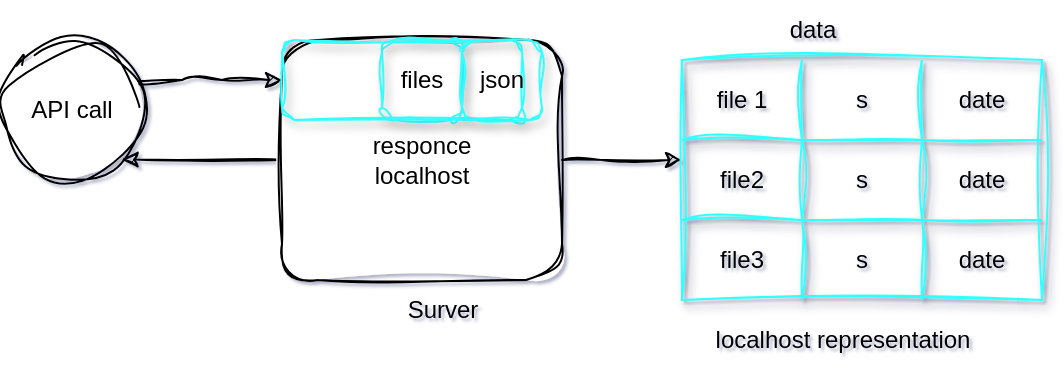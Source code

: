 <mxfile>
    <diagram id="ofIr5FCd5VW9qvwyhp_p" name="Page-1">
        <mxGraphModel dx="362" dy="307" grid="1" gridSize="10" guides="1" tooltips="1" connect="0" arrows="0" fold="1" page="1" pageScale="1" pageWidth="1100" pageHeight="850" background="none" math="0" shadow="1">
            <root>
                <mxCell id="0"/>
                <mxCell id="1" parent="0"/>
                <mxCell id="17" style="edgeStyle=none;html=1;exitX=0;exitY=0.5;exitDx=0;exitDy=0;entryX=1;entryY=1;entryDx=0;entryDy=0;sketch=1;curveFitting=1;jiggle=2;" edge="1" parent="1" source="7" target="9">
                    <mxGeometry relative="1" as="geometry"/>
                </mxCell>
                <mxCell id="28" style="edgeStyle=none;html=1;exitX=1;exitY=0.5;exitDx=0;exitDy=0;sketch=1;curveFitting=1;jiggle=2;" edge="1" parent="1" source="7">
                    <mxGeometry relative="1" as="geometry">
                        <mxPoint x="380" y="90" as="targetPoint"/>
                    </mxGeometry>
                </mxCell>
                <mxCell id="7" value="responce&lt;br&gt;localhost" style="whiteSpace=wrap;html=1;rounded=1;sketch=1;curveFitting=1;jiggle=2;" vertex="1" parent="1">
                    <mxGeometry x="180" y="30" width="140" height="120" as="geometry"/>
                </mxCell>
                <mxCell id="11" style="edgeStyle=none;html=1;sketch=1;curveFitting=1;jiggle=2;" edge="1" parent="1">
                    <mxGeometry relative="1" as="geometry">
                        <mxPoint x="100" y="50" as="sourcePoint"/>
                        <mxPoint x="180" y="50" as="targetPoint"/>
                        <Array as="points">
                            <mxPoint x="140" y="50"/>
                        </Array>
                    </mxGeometry>
                </mxCell>
                <mxCell id="9" value="API call" style="ellipse;whiteSpace=wrap;html=1;rounded=1;sketch=1;curveFitting=1;jiggle=2;" vertex="1" parent="1">
                    <mxGeometry x="40" y="30" width="70" height="70" as="geometry"/>
                </mxCell>
                <mxCell id="20" value="files" style="whiteSpace=wrap;html=1;shadow=1;strokeColor=#33FFFF;fillColor=none;rounded=1;sketch=1;curveFitting=1;jiggle=2;" vertex="1" parent="1">
                    <mxGeometry x="230" y="30" width="40" height="40" as="geometry"/>
                </mxCell>
                <mxCell id="21" value="" style="whiteSpace=wrap;html=1;fillColor=none;strokeColor=#33FFFF;shadow=1;rounded=1;sketch=1;curveFitting=1;jiggle=2;" vertex="1" parent="1">
                    <mxGeometry x="180" y="30" width="120" height="40" as="geometry"/>
                </mxCell>
                <mxCell id="26" value="json" style="whiteSpace=wrap;html=1;shadow=1;strokeColor=#33FFFF;fillColor=none;rounded=1;sketch=1;curveFitting=1;jiggle=2;" vertex="1" parent="1">
                    <mxGeometry x="270" y="30" width="40" height="40" as="geometry"/>
                </mxCell>
                <mxCell id="50" value="" style="shape=table;startSize=0;container=1;collapsible=0;childLayout=tableLayout;shadow=1;strokeColor=#33FFFF;fillColor=none;rounded=1;sketch=1;curveFitting=1;jiggle=2;" vertex="1" parent="1">
                    <mxGeometry x="380" y="40" width="180" height="120" as="geometry"/>
                </mxCell>
                <mxCell id="51" value="" style="shape=tableRow;horizontal=0;startSize=0;swimlaneHead=0;swimlaneBody=0;top=0;left=0;bottom=0;right=0;collapsible=0;dropTarget=0;fillColor=none;points=[[0,0.5],[1,0.5]];portConstraint=eastwest;shadow=1;strokeColor=#33FFFF;rounded=1;sketch=1;curveFitting=1;jiggle=2;" vertex="1" parent="50">
                    <mxGeometry width="180" height="40" as="geometry"/>
                </mxCell>
                <mxCell id="52" value="file 1" style="shape=partialRectangle;html=1;whiteSpace=wrap;connectable=0;overflow=hidden;fillColor=none;top=0;left=0;bottom=0;right=0;pointerEvents=1;shadow=1;strokeColor=#33FFFF;rounded=1;sketch=1;curveFitting=1;jiggle=2;" vertex="1" parent="51">
                    <mxGeometry width="60" height="40" as="geometry">
                        <mxRectangle width="60" height="40" as="alternateBounds"/>
                    </mxGeometry>
                </mxCell>
                <mxCell id="53" value="s" style="shape=partialRectangle;html=1;whiteSpace=wrap;connectable=0;overflow=hidden;fillColor=none;top=0;left=0;bottom=0;right=0;pointerEvents=1;shadow=1;strokeColor=#33FFFF;rounded=1;sketch=1;curveFitting=1;jiggle=2;" vertex="1" parent="51">
                    <mxGeometry x="60" width="60" height="40" as="geometry">
                        <mxRectangle width="60" height="40" as="alternateBounds"/>
                    </mxGeometry>
                </mxCell>
                <mxCell id="54" value="date" style="shape=partialRectangle;html=1;whiteSpace=wrap;connectable=0;overflow=hidden;fillColor=none;top=0;left=0;bottom=0;right=0;pointerEvents=1;shadow=1;strokeColor=#33FFFF;rounded=1;sketch=1;curveFitting=1;jiggle=2;" vertex="1" parent="51">
                    <mxGeometry x="120" width="60" height="40" as="geometry">
                        <mxRectangle width="60" height="40" as="alternateBounds"/>
                    </mxGeometry>
                </mxCell>
                <mxCell id="55" value="" style="shape=tableRow;horizontal=0;startSize=0;swimlaneHead=0;swimlaneBody=0;top=0;left=0;bottom=0;right=0;collapsible=0;dropTarget=0;fillColor=none;points=[[0,0.5],[1,0.5]];portConstraint=eastwest;shadow=1;strokeColor=#33FFFF;rounded=1;sketch=1;curveFitting=1;jiggle=2;" vertex="1" parent="50">
                    <mxGeometry y="40" width="180" height="40" as="geometry"/>
                </mxCell>
                <mxCell id="56" value="file2" style="shape=partialRectangle;html=1;whiteSpace=wrap;connectable=0;overflow=hidden;fillColor=none;top=0;left=0;bottom=0;right=0;pointerEvents=1;shadow=1;strokeColor=#33FFFF;rounded=1;sketch=1;curveFitting=1;jiggle=2;" vertex="1" parent="55">
                    <mxGeometry width="60" height="40" as="geometry">
                        <mxRectangle width="60" height="40" as="alternateBounds"/>
                    </mxGeometry>
                </mxCell>
                <mxCell id="57" value="s" style="shape=partialRectangle;html=1;whiteSpace=wrap;connectable=0;overflow=hidden;fillColor=none;top=0;left=0;bottom=0;right=0;pointerEvents=1;shadow=1;strokeColor=#33FFFF;rounded=1;sketch=1;curveFitting=1;jiggle=2;" vertex="1" parent="55">
                    <mxGeometry x="60" width="60" height="40" as="geometry">
                        <mxRectangle width="60" height="40" as="alternateBounds"/>
                    </mxGeometry>
                </mxCell>
                <mxCell id="58" value="date" style="shape=partialRectangle;html=1;whiteSpace=wrap;connectable=0;overflow=hidden;fillColor=none;top=0;left=0;bottom=0;right=0;pointerEvents=1;shadow=1;strokeColor=#33FFFF;rounded=1;sketch=1;curveFitting=1;jiggle=2;" vertex="1" parent="55">
                    <mxGeometry x="120" width="60" height="40" as="geometry">
                        <mxRectangle width="60" height="40" as="alternateBounds"/>
                    </mxGeometry>
                </mxCell>
                <mxCell id="59" value="" style="shape=tableRow;horizontal=0;startSize=0;swimlaneHead=0;swimlaneBody=0;top=0;left=0;bottom=0;right=0;collapsible=0;dropTarget=0;fillColor=none;points=[[0,0.5],[1,0.5]];portConstraint=eastwest;shadow=1;strokeColor=#33FFFF;rounded=1;sketch=1;curveFitting=1;jiggle=2;" vertex="1" parent="50">
                    <mxGeometry y="80" width="180" height="40" as="geometry"/>
                </mxCell>
                <mxCell id="60" value="file3" style="shape=partialRectangle;html=1;whiteSpace=wrap;connectable=0;overflow=hidden;fillColor=none;top=0;left=0;bottom=0;right=0;pointerEvents=1;shadow=1;strokeColor=#33FFFF;rounded=1;sketch=1;curveFitting=1;jiggle=2;" vertex="1" parent="59">
                    <mxGeometry width="60" height="40" as="geometry">
                        <mxRectangle width="60" height="40" as="alternateBounds"/>
                    </mxGeometry>
                </mxCell>
                <mxCell id="61" value="s" style="shape=partialRectangle;html=1;whiteSpace=wrap;connectable=0;overflow=hidden;fillColor=none;top=0;left=0;bottom=0;right=0;pointerEvents=1;shadow=1;strokeColor=#33FFFF;rounded=1;sketch=1;curveFitting=1;jiggle=2;" vertex="1" parent="59">
                    <mxGeometry x="60" width="60" height="40" as="geometry">
                        <mxRectangle width="60" height="40" as="alternateBounds"/>
                    </mxGeometry>
                </mxCell>
                <mxCell id="62" value="date" style="shape=partialRectangle;html=1;whiteSpace=wrap;connectable=0;overflow=hidden;fillColor=none;top=0;left=0;bottom=0;right=0;pointerEvents=1;shadow=1;strokeColor=#33FFFF;rounded=1;sketch=1;curveFitting=1;jiggle=2;" vertex="1" parent="59">
                    <mxGeometry x="120" width="60" height="40" as="geometry">
                        <mxRectangle width="60" height="40" as="alternateBounds"/>
                    </mxGeometry>
                </mxCell>
                <mxCell id="63" value="data" style="text;html=1;align=center;verticalAlign=middle;resizable=0;points=[];autosize=1;strokeColor=none;fillColor=none;rounded=1;sketch=1;curveFitting=1;jiggle=2;" vertex="1" parent="1">
                    <mxGeometry x="420" y="10" width="50" height="30" as="geometry"/>
                </mxCell>
                <mxCell id="73" value="Surver&lt;br&gt;" style="text;html=1;align=center;verticalAlign=middle;resizable=0;points=[];autosize=1;strokeColor=none;fillColor=none;rounded=1;sketch=1;curveFitting=1;jiggle=2;" vertex="1" parent="1">
                    <mxGeometry x="230" y="150" width="60" height="30" as="geometry"/>
                </mxCell>
                <mxCell id="74" value="localhost&amp;nbsp;representation" style="text;html=1;align=center;verticalAlign=middle;resizable=0;points=[];autosize=1;strokeColor=none;fillColor=none;rounded=1;sketch=1;curveFitting=1;jiggle=2;" vertex="1" parent="1">
                    <mxGeometry x="385" y="165" width="150" height="30" as="geometry"/>
                </mxCell>
            </root>
        </mxGraphModel>
    </diagram>
</mxfile>